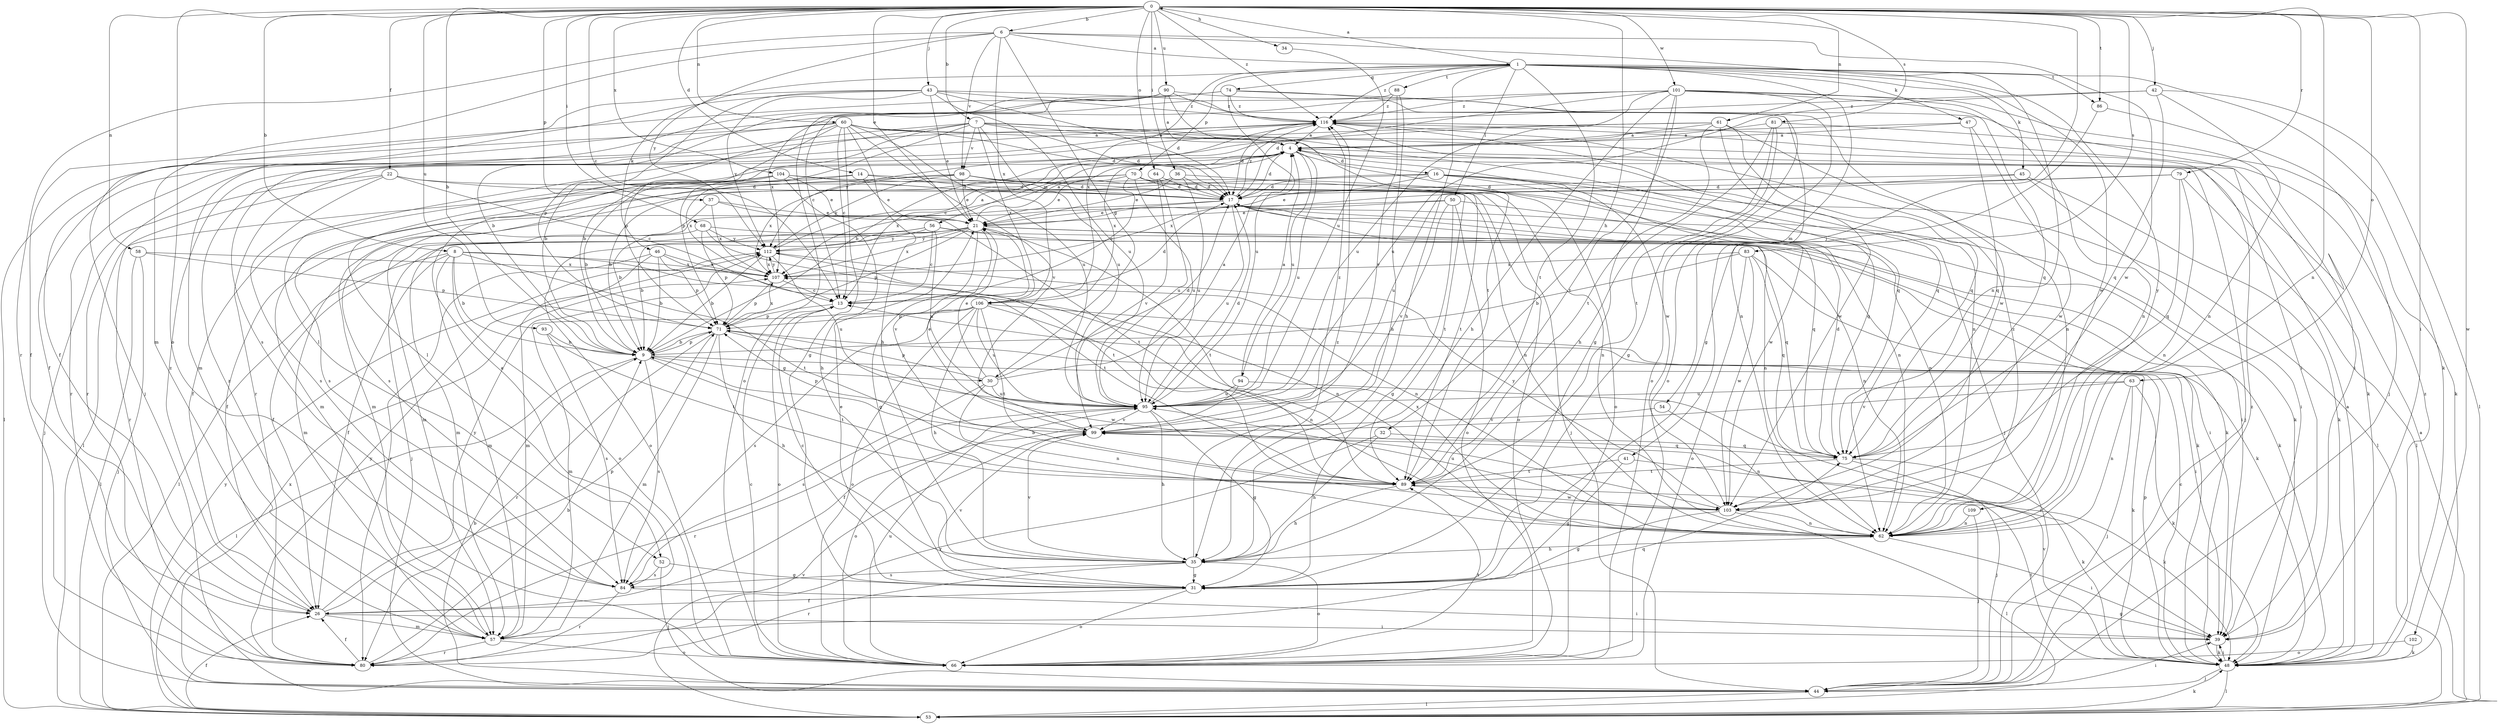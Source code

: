 strict digraph  {
0;
1;
4;
6;
7;
8;
9;
13;
14;
16;
17;
21;
22;
26;
30;
31;
32;
34;
35;
36;
37;
39;
41;
42;
43;
44;
45;
46;
47;
48;
50;
52;
53;
54;
56;
57;
58;
60;
61;
62;
63;
64;
66;
68;
70;
71;
74;
75;
79;
80;
81;
83;
84;
86;
88;
89;
90;
93;
94;
95;
98;
99;
101;
102;
103;
104;
106;
107;
109;
112;
116;
0 -> 6  [label=b];
0 -> 7  [label=b];
0 -> 8  [label=b];
0 -> 9  [label=b];
0 -> 13  [label=c];
0 -> 14  [label=d];
0 -> 21  [label=e];
0 -> 22  [label=f];
0 -> 32  [label=h];
0 -> 34  [label=h];
0 -> 36  [label=i];
0 -> 37  [label=i];
0 -> 39  [label=i];
0 -> 41  [label=j];
0 -> 42  [label=j];
0 -> 43  [label=j];
0 -> 58  [label=n];
0 -> 60  [label=n];
0 -> 61  [label=n];
0 -> 62  [label=n];
0 -> 63  [label=o];
0 -> 64  [label=o];
0 -> 66  [label=o];
0 -> 68  [label=p];
0 -> 79  [label=r];
0 -> 81  [label=s];
0 -> 83  [label=s];
0 -> 86  [label=t];
0 -> 90  [label=u];
0 -> 93  [label=u];
0 -> 101  [label=w];
0 -> 102  [label=w];
0 -> 104  [label=x];
0 -> 116  [label=z];
1 -> 0  [label=a];
1 -> 35  [label=h];
1 -> 45  [label=k];
1 -> 46  [label=k];
1 -> 47  [label=k];
1 -> 48  [label=k];
1 -> 50  [label=l];
1 -> 54  [label=m];
1 -> 70  [label=p];
1 -> 74  [label=q];
1 -> 86  [label=t];
1 -> 88  [label=t];
1 -> 89  [label=t];
1 -> 103  [label=w];
1 -> 106  [label=x];
1 -> 109  [label=y];
1 -> 116  [label=z];
4 -> 16  [label=d];
4 -> 17  [label=d];
4 -> 44  [label=j];
4 -> 52  [label=l];
4 -> 56  [label=m];
4 -> 66  [label=o];
4 -> 94  [label=u];
4 -> 95  [label=u];
4 -> 106  [label=x];
6 -> 1  [label=a];
6 -> 30  [label=g];
6 -> 57  [label=m];
6 -> 62  [label=n];
6 -> 80  [label=r];
6 -> 98  [label=v];
6 -> 103  [label=w];
6 -> 106  [label=x];
6 -> 112  [label=y];
7 -> 4  [label=a];
7 -> 9  [label=b];
7 -> 17  [label=d];
7 -> 52  [label=l];
7 -> 71  [label=p];
7 -> 75  [label=q];
7 -> 80  [label=r];
7 -> 95  [label=u];
7 -> 98  [label=v];
7 -> 103  [label=w];
7 -> 106  [label=x];
8 -> 9  [label=b];
8 -> 26  [label=f];
8 -> 53  [label=l];
8 -> 57  [label=m];
8 -> 62  [label=n];
8 -> 66  [label=o];
8 -> 89  [label=t];
8 -> 107  [label=x];
9 -> 30  [label=g];
9 -> 48  [label=k];
9 -> 53  [label=l];
9 -> 71  [label=p];
9 -> 84  [label=s];
9 -> 89  [label=t];
13 -> 17  [label=d];
13 -> 66  [label=o];
13 -> 71  [label=p];
14 -> 17  [label=d];
14 -> 21  [label=e];
14 -> 53  [label=l];
14 -> 89  [label=t];
14 -> 107  [label=x];
16 -> 17  [label=d];
16 -> 21  [label=e];
16 -> 44  [label=j];
16 -> 53  [label=l];
16 -> 57  [label=m];
16 -> 75  [label=q];
16 -> 103  [label=w];
17 -> 21  [label=e];
17 -> 26  [label=f];
17 -> 39  [label=i];
17 -> 48  [label=k];
17 -> 62  [label=n];
17 -> 75  [label=q];
17 -> 95  [label=u];
17 -> 116  [label=z];
21 -> 4  [label=a];
21 -> 9  [label=b];
21 -> 31  [label=g];
21 -> 44  [label=j];
21 -> 48  [label=k];
21 -> 66  [label=o];
21 -> 71  [label=p];
21 -> 75  [label=q];
21 -> 89  [label=t];
21 -> 99  [label=v];
21 -> 107  [label=x];
21 -> 112  [label=y];
22 -> 13  [label=c];
22 -> 17  [label=d];
22 -> 44  [label=j];
22 -> 62  [label=n];
22 -> 80  [label=r];
22 -> 84  [label=s];
26 -> 39  [label=i];
26 -> 57  [label=m];
26 -> 71  [label=p];
26 -> 112  [label=y];
26 -> 116  [label=z];
30 -> 4  [label=a];
30 -> 17  [label=d];
30 -> 21  [label=e];
30 -> 62  [label=n];
30 -> 71  [label=p];
30 -> 84  [label=s];
30 -> 95  [label=u];
31 -> 13  [label=c];
31 -> 21  [label=e];
31 -> 26  [label=f];
31 -> 66  [label=o];
31 -> 99  [label=v];
32 -> 35  [label=h];
32 -> 75  [label=q];
32 -> 80  [label=r];
34 -> 95  [label=u];
35 -> 31  [label=g];
35 -> 66  [label=o];
35 -> 80  [label=r];
35 -> 84  [label=s];
35 -> 99  [label=v];
35 -> 116  [label=z];
36 -> 17  [label=d];
36 -> 21  [label=e];
36 -> 44  [label=j];
36 -> 95  [label=u];
36 -> 107  [label=x];
37 -> 9  [label=b];
37 -> 21  [label=e];
37 -> 89  [label=t];
37 -> 107  [label=x];
39 -> 31  [label=g];
39 -> 48  [label=k];
41 -> 31  [label=g];
41 -> 48  [label=k];
41 -> 89  [label=t];
42 -> 53  [label=l];
42 -> 62  [label=n];
42 -> 75  [label=q];
42 -> 95  [label=u];
42 -> 116  [label=z];
43 -> 17  [label=d];
43 -> 21  [label=e];
43 -> 44  [label=j];
43 -> 57  [label=m];
43 -> 62  [label=n];
43 -> 71  [label=p];
43 -> 95  [label=u];
43 -> 112  [label=y];
43 -> 116  [label=z];
44 -> 9  [label=b];
44 -> 39  [label=i];
44 -> 53  [label=l];
44 -> 107  [label=x];
44 -> 116  [label=z];
45 -> 17  [label=d];
45 -> 39  [label=i];
45 -> 48  [label=k];
45 -> 95  [label=u];
46 -> 9  [label=b];
46 -> 57  [label=m];
46 -> 71  [label=p];
46 -> 80  [label=r];
46 -> 89  [label=t];
46 -> 107  [label=x];
47 -> 4  [label=a];
47 -> 13  [label=c];
47 -> 75  [label=q];
47 -> 103  [label=w];
48 -> 4  [label=a];
48 -> 13  [label=c];
48 -> 39  [label=i];
48 -> 44  [label=j];
48 -> 53  [label=l];
48 -> 71  [label=p];
48 -> 89  [label=t];
48 -> 99  [label=v];
48 -> 116  [label=z];
50 -> 21  [label=e];
50 -> 31  [label=g];
50 -> 57  [label=m];
50 -> 62  [label=n];
50 -> 66  [label=o];
50 -> 99  [label=v];
52 -> 31  [label=g];
52 -> 44  [label=j];
52 -> 84  [label=s];
53 -> 4  [label=a];
53 -> 26  [label=f];
53 -> 48  [label=k];
53 -> 99  [label=v];
53 -> 112  [label=y];
54 -> 62  [label=n];
54 -> 99  [label=v];
56 -> 13  [label=c];
56 -> 26  [label=f];
56 -> 48  [label=k];
56 -> 57  [label=m];
56 -> 62  [label=n];
56 -> 95  [label=u];
56 -> 112  [label=y];
57 -> 66  [label=o];
57 -> 75  [label=q];
57 -> 80  [label=r];
57 -> 116  [label=z];
58 -> 44  [label=j];
58 -> 53  [label=l];
58 -> 71  [label=p];
58 -> 107  [label=x];
60 -> 4  [label=a];
60 -> 9  [label=b];
60 -> 13  [label=c];
60 -> 17  [label=d];
60 -> 26  [label=f];
60 -> 31  [label=g];
60 -> 35  [label=h];
60 -> 48  [label=k];
60 -> 53  [label=l];
60 -> 71  [label=p];
60 -> 95  [label=u];
60 -> 99  [label=v];
61 -> 4  [label=a];
61 -> 62  [label=n];
61 -> 75  [label=q];
61 -> 80  [label=r];
61 -> 89  [label=t];
61 -> 103  [label=w];
61 -> 112  [label=y];
62 -> 35  [label=h];
62 -> 39  [label=i];
62 -> 107  [label=x];
62 -> 116  [label=z];
63 -> 44  [label=j];
63 -> 48  [label=k];
63 -> 62  [label=n];
63 -> 95  [label=u];
63 -> 99  [label=v];
64 -> 17  [label=d];
64 -> 95  [label=u];
64 -> 99  [label=v];
66 -> 13  [label=c];
66 -> 89  [label=t];
66 -> 95  [label=u];
68 -> 39  [label=i];
68 -> 57  [label=m];
68 -> 71  [label=p];
68 -> 89  [label=t];
68 -> 112  [label=y];
70 -> 9  [label=b];
70 -> 13  [label=c];
70 -> 17  [label=d];
70 -> 21  [label=e];
70 -> 57  [label=m];
70 -> 62  [label=n];
70 -> 66  [label=o];
70 -> 95  [label=u];
71 -> 9  [label=b];
71 -> 35  [label=h];
71 -> 57  [label=m];
71 -> 80  [label=r];
71 -> 103  [label=w];
71 -> 107  [label=x];
74 -> 13  [label=c];
74 -> 66  [label=o];
74 -> 84  [label=s];
74 -> 95  [label=u];
74 -> 103  [label=w];
74 -> 116  [label=z];
75 -> 17  [label=d];
75 -> 44  [label=j];
75 -> 48  [label=k];
75 -> 89  [label=t];
79 -> 17  [label=d];
79 -> 53  [label=l];
79 -> 62  [label=n];
79 -> 75  [label=q];
79 -> 107  [label=x];
80 -> 9  [label=b];
80 -> 26  [label=f];
80 -> 112  [label=y];
81 -> 4  [label=a];
81 -> 31  [label=g];
81 -> 35  [label=h];
81 -> 48  [label=k];
81 -> 89  [label=t];
83 -> 9  [label=b];
83 -> 48  [label=k];
83 -> 66  [label=o];
83 -> 75  [label=q];
83 -> 103  [label=w];
83 -> 107  [label=x];
84 -> 4  [label=a];
84 -> 39  [label=i];
84 -> 80  [label=r];
86 -> 31  [label=g];
86 -> 44  [label=j];
88 -> 35  [label=h];
88 -> 99  [label=v];
88 -> 107  [label=x];
88 -> 116  [label=z];
89 -> 35  [label=h];
89 -> 103  [label=w];
90 -> 4  [label=a];
90 -> 9  [label=b];
90 -> 26  [label=f];
90 -> 39  [label=i];
90 -> 66  [label=o];
90 -> 89  [label=t];
90 -> 116  [label=z];
93 -> 9  [label=b];
93 -> 84  [label=s];
93 -> 89  [label=t];
94 -> 4  [label=a];
94 -> 26  [label=f];
94 -> 39  [label=i];
94 -> 95  [label=u];
95 -> 17  [label=d];
95 -> 31  [label=g];
95 -> 35  [label=h];
95 -> 66  [label=o];
95 -> 80  [label=r];
95 -> 99  [label=v];
98 -> 17  [label=d];
98 -> 21  [label=e];
98 -> 62  [label=n];
98 -> 84  [label=s];
98 -> 89  [label=t];
98 -> 107  [label=x];
98 -> 112  [label=y];
99 -> 21  [label=e];
99 -> 71  [label=p];
99 -> 75  [label=q];
99 -> 116  [label=z];
101 -> 17  [label=d];
101 -> 26  [label=f];
101 -> 31  [label=g];
101 -> 35  [label=h];
101 -> 39  [label=i];
101 -> 62  [label=n];
101 -> 66  [label=o];
101 -> 75  [label=q];
101 -> 89  [label=t];
101 -> 95  [label=u];
101 -> 116  [label=z];
102 -> 48  [label=k];
102 -> 66  [label=o];
103 -> 9  [label=b];
103 -> 31  [label=g];
103 -> 53  [label=l];
103 -> 62  [label=n];
103 -> 95  [label=u];
103 -> 112  [label=y];
104 -> 9  [label=b];
104 -> 17  [label=d];
104 -> 21  [label=e];
104 -> 26  [label=f];
104 -> 35  [label=h];
104 -> 48  [label=k];
104 -> 84  [label=s];
106 -> 35  [label=h];
106 -> 39  [label=i];
106 -> 57  [label=m];
106 -> 62  [label=n];
106 -> 66  [label=o];
106 -> 71  [label=p];
106 -> 84  [label=s];
106 -> 89  [label=t];
106 -> 95  [label=u];
107 -> 13  [label=c];
107 -> 71  [label=p];
107 -> 112  [label=y];
109 -> 44  [label=j];
109 -> 62  [label=n];
112 -> 4  [label=a];
112 -> 9  [label=b];
112 -> 62  [label=n];
112 -> 95  [label=u];
112 -> 107  [label=x];
116 -> 4  [label=a];
116 -> 9  [label=b];
116 -> 17  [label=d];
116 -> 62  [label=n];
116 -> 75  [label=q];
116 -> 80  [label=r];
}

